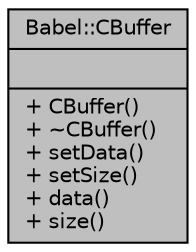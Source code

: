 digraph "Babel::CBuffer"
{
 // LATEX_PDF_SIZE
  edge [fontname="Helvetica",fontsize="10",labelfontname="Helvetica",labelfontsize="10"];
  node [fontname="Helvetica",fontsize="10",shape=record];
  Node1 [label="{Babel::CBuffer\n||+ CBuffer()\l+ ~CBuffer()\l+ setData()\l+ setSize()\l+ data()\l+ size()\l}",height=0.2,width=0.4,color="black", fillcolor="grey75", style="filled", fontcolor="black",tooltip=" "];
}
